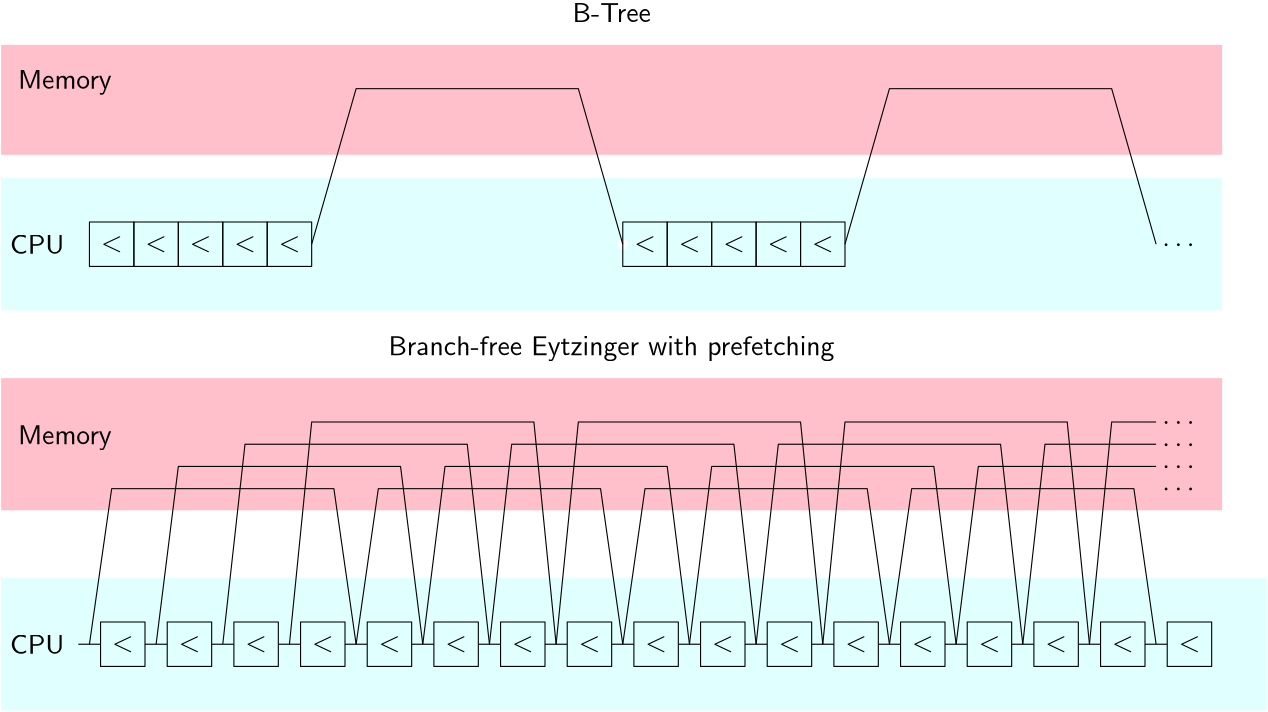 <?xml version="1.0"?>
<!DOCTYPE ipe SYSTEM "ipe.dtd">
<ipe version="70005" creator="Ipe 7.1.4">
<info created="D:20151029120004" modified="D:20151102154812"/>
<preamble>\renewcommand{\familydefault}{\sfdefault}</preamble>
<ipestyle name="basic">
<symbol name="arrow/arc(spx)">
<path stroke="sym-stroke" fill="sym-stroke" pen="sym-pen">
0 0 m
-1 0.333 l
-1 -0.333 l
h
</path>
</symbol>
<symbol name="arrow/farc(spx)">
<path stroke="sym-stroke" fill="white" pen="sym-pen">
0 0 m
-1 0.333 l
-1 -0.333 l
h
</path>
</symbol>
<symbol name="mark/circle(sx)" transformations="translations">
<path fill="sym-stroke">
0.6 0 0 0.6 0 0 e
0.4 0 0 0.4 0 0 e
</path>
</symbol>
<symbol name="mark/disk(sx)" transformations="translations">
<path fill="sym-stroke">
0.6 0 0 0.6 0 0 e
</path>
</symbol>
<symbol name="mark/fdisk(sfx)" transformations="translations">
<group>
<path fill="sym-fill">
0.5 0 0 0.5 0 0 e
</path>
<path fill="sym-stroke" fillrule="eofill">
0.6 0 0 0.6 0 0 e
0.4 0 0 0.4 0 0 e
</path>
</group>
</symbol>
<symbol name="mark/box(sx)" transformations="translations">
<path fill="sym-stroke" fillrule="eofill">
-0.6 -0.6 m
0.6 -0.6 l
0.6 0.6 l
-0.6 0.6 l
h
-0.4 -0.4 m
0.4 -0.4 l
0.4 0.4 l
-0.4 0.4 l
h
</path>
</symbol>
<symbol name="mark/square(sx)" transformations="translations">
<path fill="sym-stroke">
-0.6 -0.6 m
0.6 -0.6 l
0.6 0.6 l
-0.6 0.6 l
h
</path>
</symbol>
<symbol name="mark/fsquare(sfx)" transformations="translations">
<group>
<path fill="sym-fill">
-0.5 -0.5 m
0.5 -0.5 l
0.5 0.5 l
-0.5 0.5 l
h
</path>
<path fill="sym-stroke" fillrule="eofill">
-0.6 -0.6 m
0.6 -0.6 l
0.6 0.6 l
-0.6 0.6 l
h
-0.4 -0.4 m
0.4 -0.4 l
0.4 0.4 l
-0.4 0.4 l
h
</path>
</group>
</symbol>
<symbol name="mark/cross(sx)" transformations="translations">
<group>
<path fill="sym-stroke">
-0.43 -0.57 m
0.57 0.43 l
0.43 0.57 l
-0.57 -0.43 l
h
</path>
<path fill="sym-stroke">
-0.43 0.57 m
0.57 -0.43 l
0.43 -0.57 l
-0.57 0.43 l
h
</path>
</group>
</symbol>
<symbol name="arrow/fnormal(spx)">
<path stroke="sym-stroke" fill="white" pen="sym-pen">
0 0 m
-1 0.333 l
-1 -0.333 l
h
</path>
</symbol>
<symbol name="arrow/pointed(spx)">
<path stroke="sym-stroke" fill="sym-stroke" pen="sym-pen">
0 0 m
-1 0.333 l
-0.8 0 l
-1 -0.333 l
h
</path>
</symbol>
<symbol name="arrow/fpointed(spx)">
<path stroke="sym-stroke" fill="white" pen="sym-pen">
0 0 m
-1 0.333 l
-0.8 0 l
-1 -0.333 l
h
</path>
</symbol>
<symbol name="arrow/linear(spx)">
<path stroke="sym-stroke" pen="sym-pen">
-1 0.333 m
0 0 l
-1 -0.333 l
</path>
</symbol>
<symbol name="arrow/fdouble(spx)">
<path stroke="sym-stroke" fill="white" pen="sym-pen">
0 0 m
-1 0.333 l
-1 -0.333 l
h
-1 0 m
-2 0.333 l
-2 -0.333 l
h
</path>
</symbol>
<symbol name="arrow/double(spx)">
<path stroke="sym-stroke" fill="sym-stroke" pen="sym-pen">
0 0 m
-1 0.333 l
-1 -0.333 l
h
-1 0 m
-2 0.333 l
-2 -0.333 l
h
</path>
</symbol>
<pen name="heavier" value="0.8"/>
<pen name="fat" value="1.2"/>
<pen name="ultrafat" value="2"/>
<symbolsize name="large" value="5"/>
<symbolsize name="small" value="2"/>
<symbolsize name="tiny" value="1.1"/>
<arrowsize name="large" value="10"/>
<arrowsize name="small" value="5"/>
<arrowsize name="tiny" value="3"/>
<color name="red" value="1 0 0"/>
<color name="green" value="0 1 0"/>
<color name="blue" value="0 0 1"/>
<color name="yellow" value="1 1 0"/>
<color name="orange" value="1 0.647 0"/>
<color name="gold" value="1 0.843 0"/>
<color name="purple" value="0.627 0.125 0.941"/>
<color name="gray" value="0.745"/>
<color name="brown" value="0.647 0.165 0.165"/>
<color name="navy" value="0 0 0.502"/>
<color name="pink" value="1 0.753 0.796"/>
<color name="seagreen" value="0.18 0.545 0.341"/>
<color name="turquoise" value="0.251 0.878 0.816"/>
<color name="violet" value="0.933 0.51 0.933"/>
<color name="darkblue" value="0 0 0.545"/>
<color name="darkcyan" value="0 0.545 0.545"/>
<color name="darkgray" value="0.663"/>
<color name="darkgreen" value="0 0.392 0"/>
<color name="darkmagenta" value="0.545 0 0.545"/>
<color name="darkorange" value="1 0.549 0"/>
<color name="darkred" value="0.545 0 0"/>
<color name="lightblue" value="0.678 0.847 0.902"/>
<color name="lightcyan" value="0.878 1 1"/>
<color name="lightgray" value="0.827"/>
<color name="lightgreen" value="0.565 0.933 0.565"/>
<color name="lightyellow" value="1 1 0.878"/>
<dashstyle name="dashed" value="[4] 0"/>
<dashstyle name="dotted" value="[1 3] 0"/>
<dashstyle name="dash dotted" value="[4 2 1 2] 0"/>
<dashstyle name="dash dot dotted" value="[4 2 1 2 1 2] 0"/>
<textsize name="large" value="\large"/>
<textsize name="small" value="\small"/>
<textsize name="tiny" value="\tiny"/>
<textsize name="Large" value="\Large"/>
<textsize name="LARGE" value="\LARGE"/>
<textsize name="huge" value="\huge"/>
<textsize name="Huge" value="\Huge"/>
<textsize name="footnote" value="\footnotesize"/>
<textstyle name="center" begin="\begin{center}" end="\end{center}"/>
<textstyle name="itemize" begin="\begin{itemize}" end="\end{itemize}"/>
<textstyle name="item" begin="\begin{itemize}\item{}" end="\end{itemize}"/>
<gridsize name="4 pts" value="4"/>
<gridsize name="8 pts (~3 mm)" value="8"/>
<gridsize name="16 pts (~6 mm)" value="16"/>
<gridsize name="32 pts (~12 mm)" value="32"/>
<gridsize name="10 pts (~3.5 mm)" value="10"/>
<gridsize name="20 pts (~7 mm)" value="20"/>
<gridsize name="14 pts (~5 mm)" value="14"/>
<gridsize name="28 pts (~10 mm)" value="28"/>
<gridsize name="56 pts (~20 mm)" value="56"/>
<anglesize name="90 deg" value="90"/>
<anglesize name="60 deg" value="60"/>
<anglesize name="45 deg" value="45"/>
<anglesize name="30 deg" value="30"/>
<anglesize name="22.5 deg" value="22.5"/>
<tiling name="falling" angle="-60" step="4" width="1"/>
<tiling name="rising" angle="30" step="4" width="1"/>
</ipestyle>
<page>
<layer name="alpha"/>
<view layers="alpha" active="alpha"/>
<path layer="alpha" matrix="1 0 0 1 0 -16" stroke="white" fill="lightcyan">
96 544 m
96 496 l
552 496 l
552 544 l
h
</path>
<path matrix="1 0 0 1 0 -16" stroke="white" fill="pink">
96 616 m
96 568 l
536 568 l
536 616 l
h
</path>
<path stroke="white" fill="lightcyan">
96 672 m
96 624 l
536 624 l
536 672 l
h
</path>
<path stroke="white" fill="pink">
96 720 m
96 680 l
536 680 l
536 720 l
h
</path>
<use matrix="1 0 0 1 112 -8" name="mark/disk(sx)" pos="208 656" size="normal" stroke="white"/>
<text matrix="1 0 0 1 55 4.541" transformations="translations" pos="64 640" stroke="black" type="label" width="19.579" height="6.918" depth="0" halign="right" valign="baseline">CPU</text>
<text matrix="1 0 0 1 72 16" transformations="translations" pos="64 688" stroke="black" type="label" width="33.762" height="6.926" depth="1.93" halign="right" valign="baseline">Memory</text>
<path stroke="black">
128 656 m
128 640 l
144 640 l
144 656 l
h
</path>
<text matrix="1 0 0 1 -8 5.51" transformations="translations" pos="144 640" stroke="black" type="label" width="7.749" height="5.37" depth="0.39" halign="center" valign="baseline">$&lt;$</text>
<path matrix="1 0 0 1 16 0" stroke="black">
128 656 m
128 640 l
144 640 l
144 656 l
h
</path>
<text matrix="1 0 0 1 8 5.51" transformations="translations" pos="144 640" stroke="black" type="label" width="7.749" height="5.37" depth="0.39" halign="center" valign="baseline">$&lt;$</text>
<path matrix="1 0 0 1 32 0" stroke="black">
128 656 m
128 640 l
144 640 l
144 656 l
h
</path>
<text matrix="1 0 0 1 24 5.51" transformations="translations" pos="144 640" stroke="black" type="label" width="7.749" height="5.37" depth="0.39" halign="center" valign="baseline">$&lt;$</text>
<path matrix="1 0 0 1 48 0" stroke="black">
128 656 m
128 640 l
144 640 l
144 656 l
h
</path>
<text matrix="1 0 0 1 40 5.51" transformations="translations" pos="144 640" stroke="black" type="label" width="7.749" height="5.37" depth="0.39" halign="center" valign="baseline">$&lt;$</text>
<path matrix="1 0 0 1 64 0" stroke="black">
128 656 m
128 640 l
144 640 l
144 656 l
h
</path>
<text matrix="1 0 0 1 56 5.51" transformations="translations" pos="144 640" stroke="black" type="label" width="7.749" height="5.37" depth="0.39" halign="center" valign="baseline">$&lt;$</text>
<path stroke="black">
208 648 m
224 704 l
304 704 l
320 648 l
</path>
<path matrix="1 0 0 1 192 0" stroke="black">
128 656 m
128 640 l
144 640 l
144 656 l
h
</path>
<text matrix="1 0 0 1 184 5.51" transformations="translations" pos="144 640" stroke="black" type="label" width="7.749" height="5.37" depth="0.39" halign="center" valign="baseline">$&lt;$</text>
<path matrix="1 0 0 1 208 0" stroke="black">
128 656 m
128 640 l
144 640 l
144 656 l
h
</path>
<text matrix="1 0 0 1 200 5.51" transformations="translations" pos="144 640" stroke="black" type="label" width="7.749" height="5.37" depth="0.39" halign="center" valign="baseline">$&lt;$</text>
<path matrix="1 0 0 1 224 0" stroke="black">
128 656 m
128 640 l
144 640 l
144 656 l
h
</path>
<text matrix="1 0 0 1 216 5.51" transformations="translations" pos="144 640" stroke="black" type="label" width="7.749" height="5.37" depth="0.39" halign="center" valign="baseline">$&lt;$</text>
<path matrix="1 0 0 1 240 0" stroke="black">
128 656 m
128 640 l
144 640 l
144 656 l
h
</path>
<text matrix="1 0 0 1 232 5.51" transformations="translations" pos="144 640" stroke="black" type="label" width="7.749" height="5.37" depth="0.39" halign="center" valign="baseline">$&lt;$</text>
<path matrix="1 0 0 1 256 0" stroke="black">
128 656 m
128 640 l
144 640 l
144 656 l
h
</path>
<text matrix="1 0 0 1 248 5.51" transformations="translations" pos="144 640" stroke="black" type="label" width="7.749" height="5.37" depth="0.39" halign="center" valign="baseline">$&lt;$</text>
<path matrix="1 0 0 1 192 0" stroke="black">
208 648 m
224 704 l
304 704 l
320 648 l
</path>
<text matrix="1 0 0 1 376 5.51" transformations="translations" pos="144 640" stroke="black" type="label" width="11.623" height="4.428" depth="0" halign="center" valign="baseline">$\cdots$</text>
<path matrix="1 0 0 1 4 -144" stroke="black">
128 656 m
128 640 l
144 640 l
144 656 l
h
</path>
<text matrix="1 0 0 1 -4 -138.49" transformations="translations" pos="144 640" stroke="black" type="label" width="7.749" height="5.37" depth="0.39" halign="center" valign="baseline">$&lt;$</text>
<path matrix="1 0 0 1 28 -144" stroke="black">
128 656 m
128 640 l
144 640 l
144 656 l
h
</path>
<text matrix="1 0 0 1 20 -138.49" transformations="translations" pos="144 640" stroke="black" type="label" width="7.749" height="5.37" depth="0.39" halign="center" valign="baseline">$&lt;$</text>
<path matrix="1 0 0 1 52 -144" stroke="black">
128 656 m
128 640 l
144 640 l
144 656 l
h
</path>
<text matrix="1 0 0 1 44 -138.49" transformations="translations" pos="144 640" stroke="black" type="label" width="7.749" height="5.37" depth="0.39" halign="center" valign="baseline">$&lt;$</text>
<path matrix="1 0 0 1 76 -144" stroke="black">
128 656 m
128 640 l
144 640 l
144 656 l
h
</path>
<text matrix="1 0 0 1 68 -138.49" transformations="translations" pos="144 640" stroke="black" type="label" width="7.749" height="5.37" depth="0.39" halign="center" valign="baseline">$&lt;$</text>
<path matrix="1 0 0 1 100 -144" stroke="black">
128 656 m
128 640 l
144 640 l
144 656 l
h
</path>
<text matrix="1 0 0 1 92 -138.49" transformations="translations" pos="144 640" stroke="black" type="label" width="7.749" height="5.37" depth="0.39" halign="center" valign="baseline">$&lt;$</text>
<text matrix="1 0 0 1 55 -139.459" transformations="translations" pos="64 640" stroke="black" type="label" width="19.579" height="6.918" depth="0" halign="right" valign="baseline">CPU</text>
<text matrix="1 0 0 1 72 -112" transformations="translations" pos="64 688" stroke="black" type="label" width="33.762" height="6.926" depth="1.93" halign="right" valign="baseline">Memory</text>
<text matrix="1 0 0 1 -18.086 0" transformations="translations" pos="320 728" stroke="black" type="label" width="28.172" height="6.918" depth="0" valign="baseline">B-Tree</text>
<text matrix="1 0 0 1 -4 0" transformations="translations" pos="320 608" stroke="black" type="label" width="160.745" height="6.926" depth="1.93" halign="center" valign="baseline">Branch-free Eytzinger with prefetching</text>
<path stroke="black">
128 504 m
136 560 l
216 560 l
224 504 l
</path>
<path matrix="1 0 0 1 124 -144" stroke="black">
128 656 m
128 640 l
144 640 l
144 656 l
h
</path>
<text matrix="1 0 0 1 116 -138.49" transformations="translations" pos="144 640" stroke="black" type="label" width="7.749" height="5.37" depth="0.39" halign="center" valign="baseline">$&lt;$</text>
<path matrix="1 0 0 1 148 -144" stroke="black">
128 656 m
128 640 l
144 640 l
144 656 l
h
</path>
<text matrix="1 0 0 1 140 -138.49" transformations="translations" pos="144 640" stroke="black" type="label" width="7.749" height="5.37" depth="0.39" halign="center" valign="baseline">$&lt;$</text>
<path matrix="1 0 0 1 172 -144" stroke="black">
128 656 m
128 640 l
144 640 l
144 656 l
h
</path>
<text matrix="1 0 0 1 164 -138.49" transformations="translations" pos="144 640" stroke="black" type="label" width="7.749" height="5.37" depth="0.39" halign="center" valign="baseline">$&lt;$</text>
<path matrix="1 0 0 1 196 -144" stroke="black">
128 656 m
128 640 l
144 640 l
144 656 l
h
</path>
<text matrix="1 0 0 1 188 -138.49" transformations="translations" pos="144 640" stroke="black" type="label" width="7.749" height="5.37" depth="0.39" halign="center" valign="baseline">$&lt;$</text>
<path matrix="1 0 0 1 220 -144" stroke="black">
128 656 m
128 640 l
144 640 l
144 656 l
h
</path>
<text matrix="1 0 0 1 212 -138.49" transformations="translations" pos="144 640" stroke="black" type="label" width="7.749" height="5.37" depth="0.39" halign="center" valign="baseline">$&lt;$</text>
<path matrix="1 0 0 1 244 -144" stroke="black">
128 656 m
128 640 l
144 640 l
144 656 l
h
</path>
<text matrix="1 0 0 1 236 -138.49" transformations="translations" pos="144 640" stroke="black" type="label" width="7.749" height="5.37" depth="0.39" halign="center" valign="baseline">$&lt;$</text>
<path matrix="1 0 0 1 268 -144" stroke="black">
128 656 m
128 640 l
144 640 l
144 656 l
h
</path>
<text matrix="1 0 0 1 260 -138.49" transformations="translations" pos="144 640" stroke="black" type="label" width="7.749" height="5.37" depth="0.39" halign="center" valign="baseline">$&lt;$</text>
<path matrix="1 0 0 1 292 -144" stroke="black">
128 656 m
128 640 l
144 640 l
144 656 l
h
</path>
<text matrix="1 0 0 1 284 -138.49" transformations="translations" pos="144 640" stroke="black" type="label" width="7.749" height="5.37" depth="0.39" halign="center" valign="baseline">$&lt;$</text>
<path matrix="1 0 0 1 316 -144" stroke="black">
128 656 m
128 640 l
144 640 l
144 656 l
h
</path>
<text matrix="1 0 0 1 308 -138.49" transformations="translations" pos="144 640" stroke="black" type="label" width="7.749" height="5.37" depth="0.39" halign="center" valign="baseline">$&lt;$</text>
<path matrix="1 0 0 1 340 -144" stroke="black">
128 656 m
128 640 l
144 640 l
144 656 l
h
</path>
<text matrix="1 0 0 1 332 -138.49" transformations="translations" pos="144 640" stroke="black" type="label" width="7.749" height="5.37" depth="0.39" halign="center" valign="baseline">$&lt;$</text>
<path matrix="1 0 0 1 364 -144" stroke="black">
128 656 m
128 640 l
144 640 l
144 656 l
h
</path>
<text matrix="1 0 0 1 356 -138.49" transformations="translations" pos="144 640" stroke="black" type="label" width="7.749" height="5.37" depth="0.39" halign="center" valign="baseline">$&lt;$</text>
<path matrix="1 0 0 1 388 -144" stroke="black">
128 656 m
128 640 l
144 640 l
144 656 l
h
</path>
<text matrix="1 0 0 1 380 -138.49" transformations="translations" pos="144 640" stroke="black" type="label" width="7.749" height="5.37" depth="0.39" halign="center" valign="baseline">$&lt;$</text>
<path stroke="black">
152 504 m
160 568 l
240 568 l
248 504 l
</path>
<path stroke="black">
176 504 m
184 576 l
264 576 l
272 504 l
</path>
<path stroke="black">
200 504 m
208 584 l
288 584 l
296 504 l
</path>
<path matrix="1 0 0 1 96 0" stroke="black">
128 504 m
136 560 l
216 560 l
224 504 l
</path>
<path matrix="1 0 0 1 96 0" stroke="black">
152 504 m
160 568 l
240 568 l
248 504 l
</path>
<path matrix="1 0 0 1 96 0" stroke="black">
176 504 m
184 576 l
264 576 l
272 504 l
</path>
<path matrix="1 0 0 1 96 0" stroke="black">
200 504 m
208 584 l
288 584 l
296 504 l
</path>
<path matrix="1 0 0 1 192 0" stroke="black">
128 504 m
136 560 l
216 560 l
224 504 l
</path>
<path matrix="1 0 0 1 192 0" stroke="black">
152 504 m
160 568 l
240 568 l
248 504 l
</path>
<path matrix="1 0 0 1 192 0" stroke="black">
176 504 m
184 576 l
264 576 l
272 504 l
</path>
<path matrix="1 0 0 1 192 0" stroke="black">
200 504 m
208 584 l
288 584 l
296 504 l
</path>
<path matrix="1 0 0 1 288 0" stroke="black">
128 504 m
136 560 l
216 560 l
224 504 l
</path>
<path stroke="black">
440 504 m
448 568 l
512 568 l
</path>
<path stroke="black">
464 504 m
472 576 l
512 576 l
</path>
<path stroke="black">
488 504 m
496 584 l
512 584 l
</path>
<text matrix="1 0 0 1 376 -58.49" transformations="translations" pos="144 640" stroke="black" type="label" width="11.623" height="4.428" depth="0" halign="center" valign="baseline">$\cdots$</text>
<text matrix="1 0 0 1 376 -66.49" transformations="translations" pos="144 640" stroke="black" type="label" width="11.623" height="4.428" depth="0" halign="center" valign="baseline">$\cdots$</text>
<text matrix="1 0 0 1 376 -74.49" transformations="translations" pos="144 640" stroke="black" type="label" width="11.623" height="4.428" depth="0" halign="center" valign="baseline">$\cdots$</text>
<text matrix="1 0 0 1 376 -82.49" transformations="translations" pos="144 640" stroke="black" type="label" width="11.623" height="4.428" depth="0" halign="center" valign="baseline">$\cdots$</text>
<path stroke="black">
204 504 m
196 504 l
</path>
<path matrix="1 0 0 1 -24 0" stroke="black">
204 504 m
196 504 l
</path>
<path matrix="1 0 0 1 -48 0" stroke="black">
204 504 m
196 504 l
</path>
<path matrix="1 0 0 1 24 0" stroke="black">
204 504 m
196 504 l
</path>
<path matrix="1 0 0 1 48 0" stroke="black">
204 504 m
196 504 l
</path>
<path matrix="1 0 0 1 72 0" stroke="black">
204 504 m
196 504 l
</path>
<path matrix="1 0 0 1 96 0" stroke="black">
204 504 m
196 504 l
</path>
<path matrix="1 0 0 1 120 0" stroke="black">
204 504 m
196 504 l
</path>
<path matrix="1 0 0 1 144 0" stroke="black">
204 504 m
196 504 l
</path>
<path matrix="1 0 0 1 168 0" stroke="black">
204 504 m
196 504 l
</path>
<path matrix="1 0 0 1 192 0" stroke="black">
204 504 m
196 504 l
</path>
<path matrix="1 0 0 1 216 0" stroke="black">
204 504 m
196 504 l
</path>
<path matrix="1 0 0 1 240 0" stroke="black">
204 504 m
196 504 l
</path>
<path matrix="1 0 0 1 264 0" stroke="black">
204 504 m
196 504 l
</path>
<path matrix="1 0 0 1 288 0" stroke="black">
204 504 m
196 504 l
</path>
<path matrix="1 0 0 1 312 0" stroke="black">
204 504 m
196 504 l
</path>
<path matrix="1 0 0 1 -72 0" stroke="black">
204 504 m
196 504 l
</path>
</page>
</ipe>
